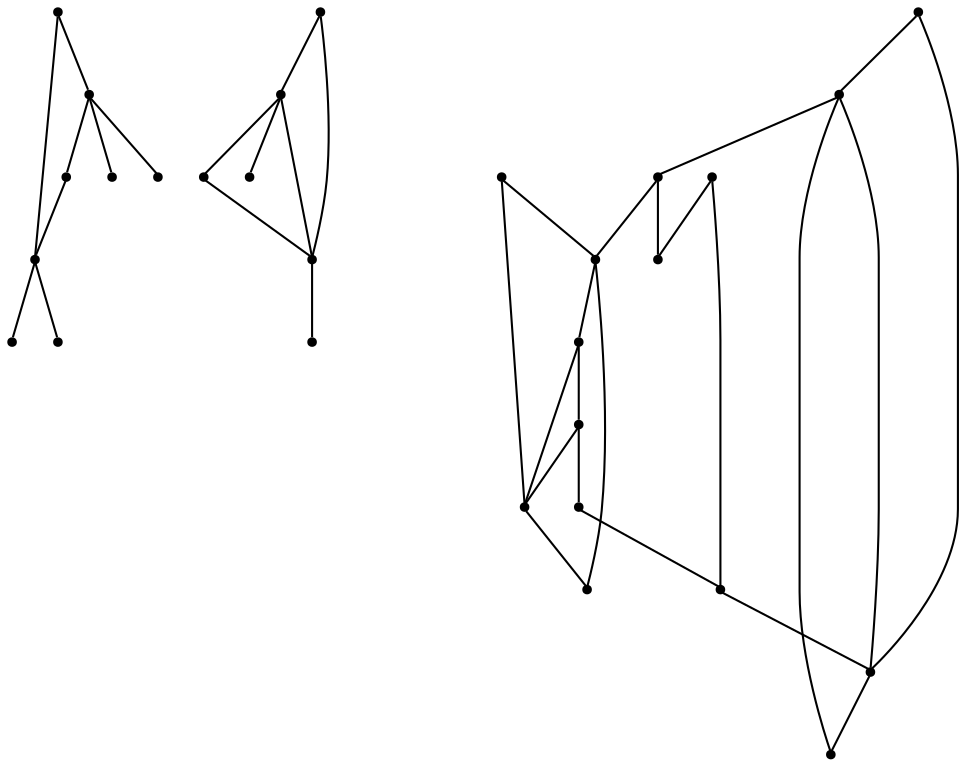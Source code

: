 graph {
  node [shape=point,comment="{\"directed\":false,\"doi\":\"10.1007/978-3-031-49275-4_4\",\"figure\":\"2 (2)\"}"]

  v0 [pos="1399.7656389132223,657.6311993306942"]
  v1 [pos="1320.7353780673511,657.6311993306942"]
  v2 [pos="1340.4937301854877,815.6918822784229"]
  v3 [pos="1340.4937301854877,894.7202525354975"]
  v4 [pos="1380.0093852128693,894.7234001235972"]
  v5 [pos="1261.4634693396167,894.7202525354975"]
  v6 [pos="1340.493730185488,973.7525652261515"]
  v7 [pos="1320.7353780673511,578.5998086607966"]
  v8 [pos="1281.2186738310775,657.6280517425944"]
  v9 [pos="1320.7374764851352,697.1482459029586"]
  v10 [pos="1221.9488635211271,894.7234001235972"]
  v11 [pos="1241.70511722148,578.5998086607967"]
  v12 [pos="1241.708264848156,618.1170777897953"]
  v13 [pos="1202.1894621940983,578.6008578568299"]
  v14 [pos="1024.3683627895998,637.8741385602448"]
  v15 [pos="945.3381019437288,637.8741385602448"]
  v16 [pos="945.3381019437288,558.8416986943139"]
  v17 [pos="866.3057426800736,637.8741385602448"]
  v18 [pos="945.3381019437288,795.9348215079734"]
  v19 [pos="945.3381019437288,953.9913076715691"]
  v20 [pos="866.3057426800736,558.8416986943139"]
  v21 [pos="787.2754182457849,637.8741385602448"]
  v22 [pos="866.3057426800735,716.9023816420425"]
  v23 [pos="866.3057426800735,795.9348215079734"]
  v24 [pos="787.2754182457849,795.9348215079734"]
  v25 [pos="866.3057426800736,874.9630645897712"]
  v26 [pos="708.2451573999136,637.8741385602448"]
  v27 [pos="708.2451573999138,795.9348215079734"]
  v28 [pos="708.2451573999136,953.9913076715691"]

  v0 -- v11 [id="-1",pos="1399.7656389132223,657.6311993306942 1399.7687865398982,499.5704527953271 1399.7687865398982,499.5704527953271 1399.7687865398982,499.5704527953271 1241.706166430372,499.5704527953271 1241.706166430372,499.5704527953271 1241.706166430372,499.5704527953271 1241.70511722148,578.5998086607967 1241.70511722148,578.5998086607967 1241.70511722148,578.5998086607967"]
  v28 -- v19 [id="-2",pos="708.2451573999136,953.9913076715691 945.3381019437288,953.9913076715691 945.3381019437288,953.9913076715691 945.3381019437288,953.9913076715691"]
  v26 -- v27 [id="-3",pos="708.2451573999136,637.8741385602448 708.2451573999138,795.9348215079734 708.2451573999138,795.9348215079734 708.2451573999138,795.9348215079734"]
  v25 -- v24 [id="-4",pos="866.3057426800736,874.9630645897712 787.2754182457849,874.9631281774097 787.2754182457849,874.9631281774097 787.2754182457849,874.9631281774097 787.2754182457849,795.9348215079734 787.2754182457849,795.9348215079734 787.2754182457849,795.9348215079734"]
  v24 -- v22 [id="-5",pos="787.2754182457849,795.9348215079734 787.2754182457849,716.9023816420425 787.2754182457849,716.9023816420425 787.2754182457849,716.9023816420425 866.3057426800735,716.9023816420425 866.3057426800735,716.9023816420425 866.3057426800735,716.9023816420425"]
  v21 -- v26 [id="-6",pos="787.2754182457849,637.8741385602448 708.2451573999136,637.8741385602448 708.2451573999136,637.8741385602448 708.2451573999136,637.8741385602448"]
  v25 -- v23 [id="-7",pos="866.3057426800736,874.9630645897712 866.3057426800735,795.9348215079734 866.3057426800735,795.9348215079734 866.3057426800735,795.9348215079734"]
  v23 -- v24 [id="-8",pos="866.3057426800735,795.9348215079734 787.2754182457849,795.9348215079734 787.2754182457849,795.9348215079734 787.2754182457849,795.9348215079734"]
  v23 -- v18 [id="-9",pos="866.3057426800735,795.9348215079734 945.3381019437288,795.9348215079734 945.3381019437288,795.9348215079734 945.3381019437288,795.9348215079734"]
  v23 -- v22 [id="-10",pos="866.3057426800735,795.9348215079734 866.3057426800735,716.9023816420425 866.3057426800735,716.9023816420425 866.3057426800735,716.9023816420425"]
  v21 -- v20 [id="-11",pos="787.2754182457849,637.8741385602448 787.2754182457849,558.8416351066755 787.2754182457849,558.8416351066755 787.2754182457849,558.8416351066755 866.3057426800736,558.8416986943139 866.3057426800736,558.8416986943139 866.3057426800736,558.8416986943139"]
  v17 -- v20 [id="-12",pos="866.3057426800736,637.8741385602448 866.3057426800736,558.8416986943139 866.3057426800736,558.8416986943139 866.3057426800736,558.8416986943139"]
  v17 -- v21 [id="-13",pos="866.3057426800736,637.8741385602448 787.2754182457849,637.8741385602448 787.2754182457849,637.8741385602448 787.2754182457849,637.8741385602448"]
  v20 -- v16 [id="-14",pos="866.3057426800736,558.8416986943139 945.3381019437288,558.8416986943139 945.3381019437288,558.8416986943139 945.3381019437288,558.8416986943139"]
  v20 -- v14 [id="-15",pos="866.3057426800736,558.8416986943139 866.3088267183319,479.8133284372393 866.3088267183319,479.8133284372393 866.3088267183319,479.8133284372393 1024.3673135807078,479.8133284372393 1024.3673135807078,479.8133284372393 1024.3673135807078,479.8133284372393 1024.3683627895998,637.8741385602448 1024.3683627895998,637.8741385602448 1024.3683627895998,637.8741385602448"]
  v0 -- v1 [id="-16",pos="1399.7656389132223,657.6311993306942 1320.7353780673511,657.6311993306942 1320.7353780673511,657.6311993306942 1320.7353780673511,657.6311993306942"]
  v18 -- v15 [id="-17",pos="945.3381019437288,795.9348215079734 945.3381019437288,637.8741385602448 945.3381019437288,637.8741385602448 945.3381019437288,637.8741385602448"]
  v15 -- v17 [id="-18",pos="945.3381019437288,637.8741385602448 866.3057426800736,637.8741385602448 866.3057426800736,637.8741385602448 866.3057426800736,637.8741385602448"]
  v16 -- v15 [id="-19",pos="945.3381019437288,558.8416986943139 945.3381019437288,637.8741385602448 945.3381019437288,637.8741385602448 945.3381019437288,637.8741385602448"]
  v14 -- v15 [id="-20",pos="1024.3683627895998,637.8741385602448 945.3381019437288,637.8741385602448 945.3381019437288,637.8741385602448 945.3381019437288,637.8741385602448"]
  v18 -- v19 [id="-21",pos="945.3381019437288,795.9348215079734 945.3381019437288,953.9913076715691 945.3381019437288,953.9913076715691 945.3381019437288,953.9913076715691"]
  v2 -- v5 [id="-22",pos="1340.4937301854877,815.6918822784229 1261.4634693396167,815.6919458660612 1261.4634693396167,815.6919458660612 1261.4634693396167,815.6919458660612 1261.4634693396167,894.7202525354975 1261.4634693396167,894.7202525354975 1261.4634693396167,894.7202525354975"]
  v3 -- v4 [id="-23",pos="1340.4937301854877,894.7202525354975 1380.0093852128693,894.7234001235972 1380.0093852128693,894.7234001235972 1380.0093852128693,894.7234001235972"]
  v3 -- v5 [id="-24",pos="1340.4937301854877,894.7202525354975 1261.4634693396167,894.7202525354975 1261.4634693396167,894.7202525354975 1261.4634693396167,894.7202525354975"]
  v3 -- v2 [id="-25",pos="1340.4937301854877,894.7202525354975 1340.4937301854877,815.6918822784229 1340.4937301854877,815.6918822784229 1340.4937301854877,815.6918822784229"]
  v6 -- v3 [id="-26",pos="1340.493730185488,973.7525652261515 1340.4937301854877,894.7202525354975 1340.4937301854877,894.7202525354975 1340.4937301854877,894.7202525354975"]
  v7 -- v1 [id="-27",pos="1320.7353780673511,578.5998086607966 1320.7353780673511,657.6311993306942 1320.7353780673511,657.6311993306942 1320.7353780673511,657.6311993306942"]
  v11 -- v7 [id="-28",pos="1241.70511722148,578.5998086607967 1320.7353780673511,578.5998086607966 1320.7353780673511,578.5998086607966 1320.7353780673511,578.5998086607966"]
  v27 -- v24 [id="-29",pos="708.2451573999138,795.9348215079734 787.2754182457849,795.9348215079734 787.2754182457849,795.9348215079734 787.2754182457849,795.9348215079734"]
  v11 -- v13 [id="-30",pos="1241.70511722148,578.5998086607967 1202.1894621940983,578.6008578568299 1202.1894621940983,578.6008578568299 1202.1894621940983,578.6008578568299"]
  v11 -- v12 [id="-31",pos="1241.70511722148,578.5998086607967 1241.708264848156,618.1170777897953 1241.708264848156,618.1170777897953 1241.708264848156,618.1170777897953"]
  v28 -- v27 [id="-32",pos="708.2451573999136,953.9913076715691 708.2451573999138,795.9348215079734 708.2451573999138,795.9348215079734 708.2451573999138,795.9348215079734"]
  v6 -- v5 [id="-33",pos="1340.493730185488,973.7525652261515 1261.4634693396167,973.7485592049336 1261.4634693396167,973.7485592049336 1261.4634693396167,973.7485592049336 1261.4634693396167,894.7202525354975 1261.4634693396167,894.7202525354975 1261.4634693396167,894.7202525354975"]
  v5 -- v10 [id="-34",pos="1261.4634693396167,894.7202525354975 1221.9488635211271,894.7234001235972 1221.9488635211271,894.7234001235972 1221.9488635211271,894.7234001235972"]
  v1 -- v8 [id="-35",pos="1320.7353780673511,657.6311993306942 1281.2186738310775,657.6280517425944 1281.2186738310775,657.6280517425944 1281.2186738310775,657.6280517425944"]
  v1 -- v9 [id="-36",pos="1320.7353780673511,657.6311993306942 1320.7374764851352,697.1482459029586 1320.7374764851352,697.1482459029586 1320.7374764851352,697.1482459029586"]
}